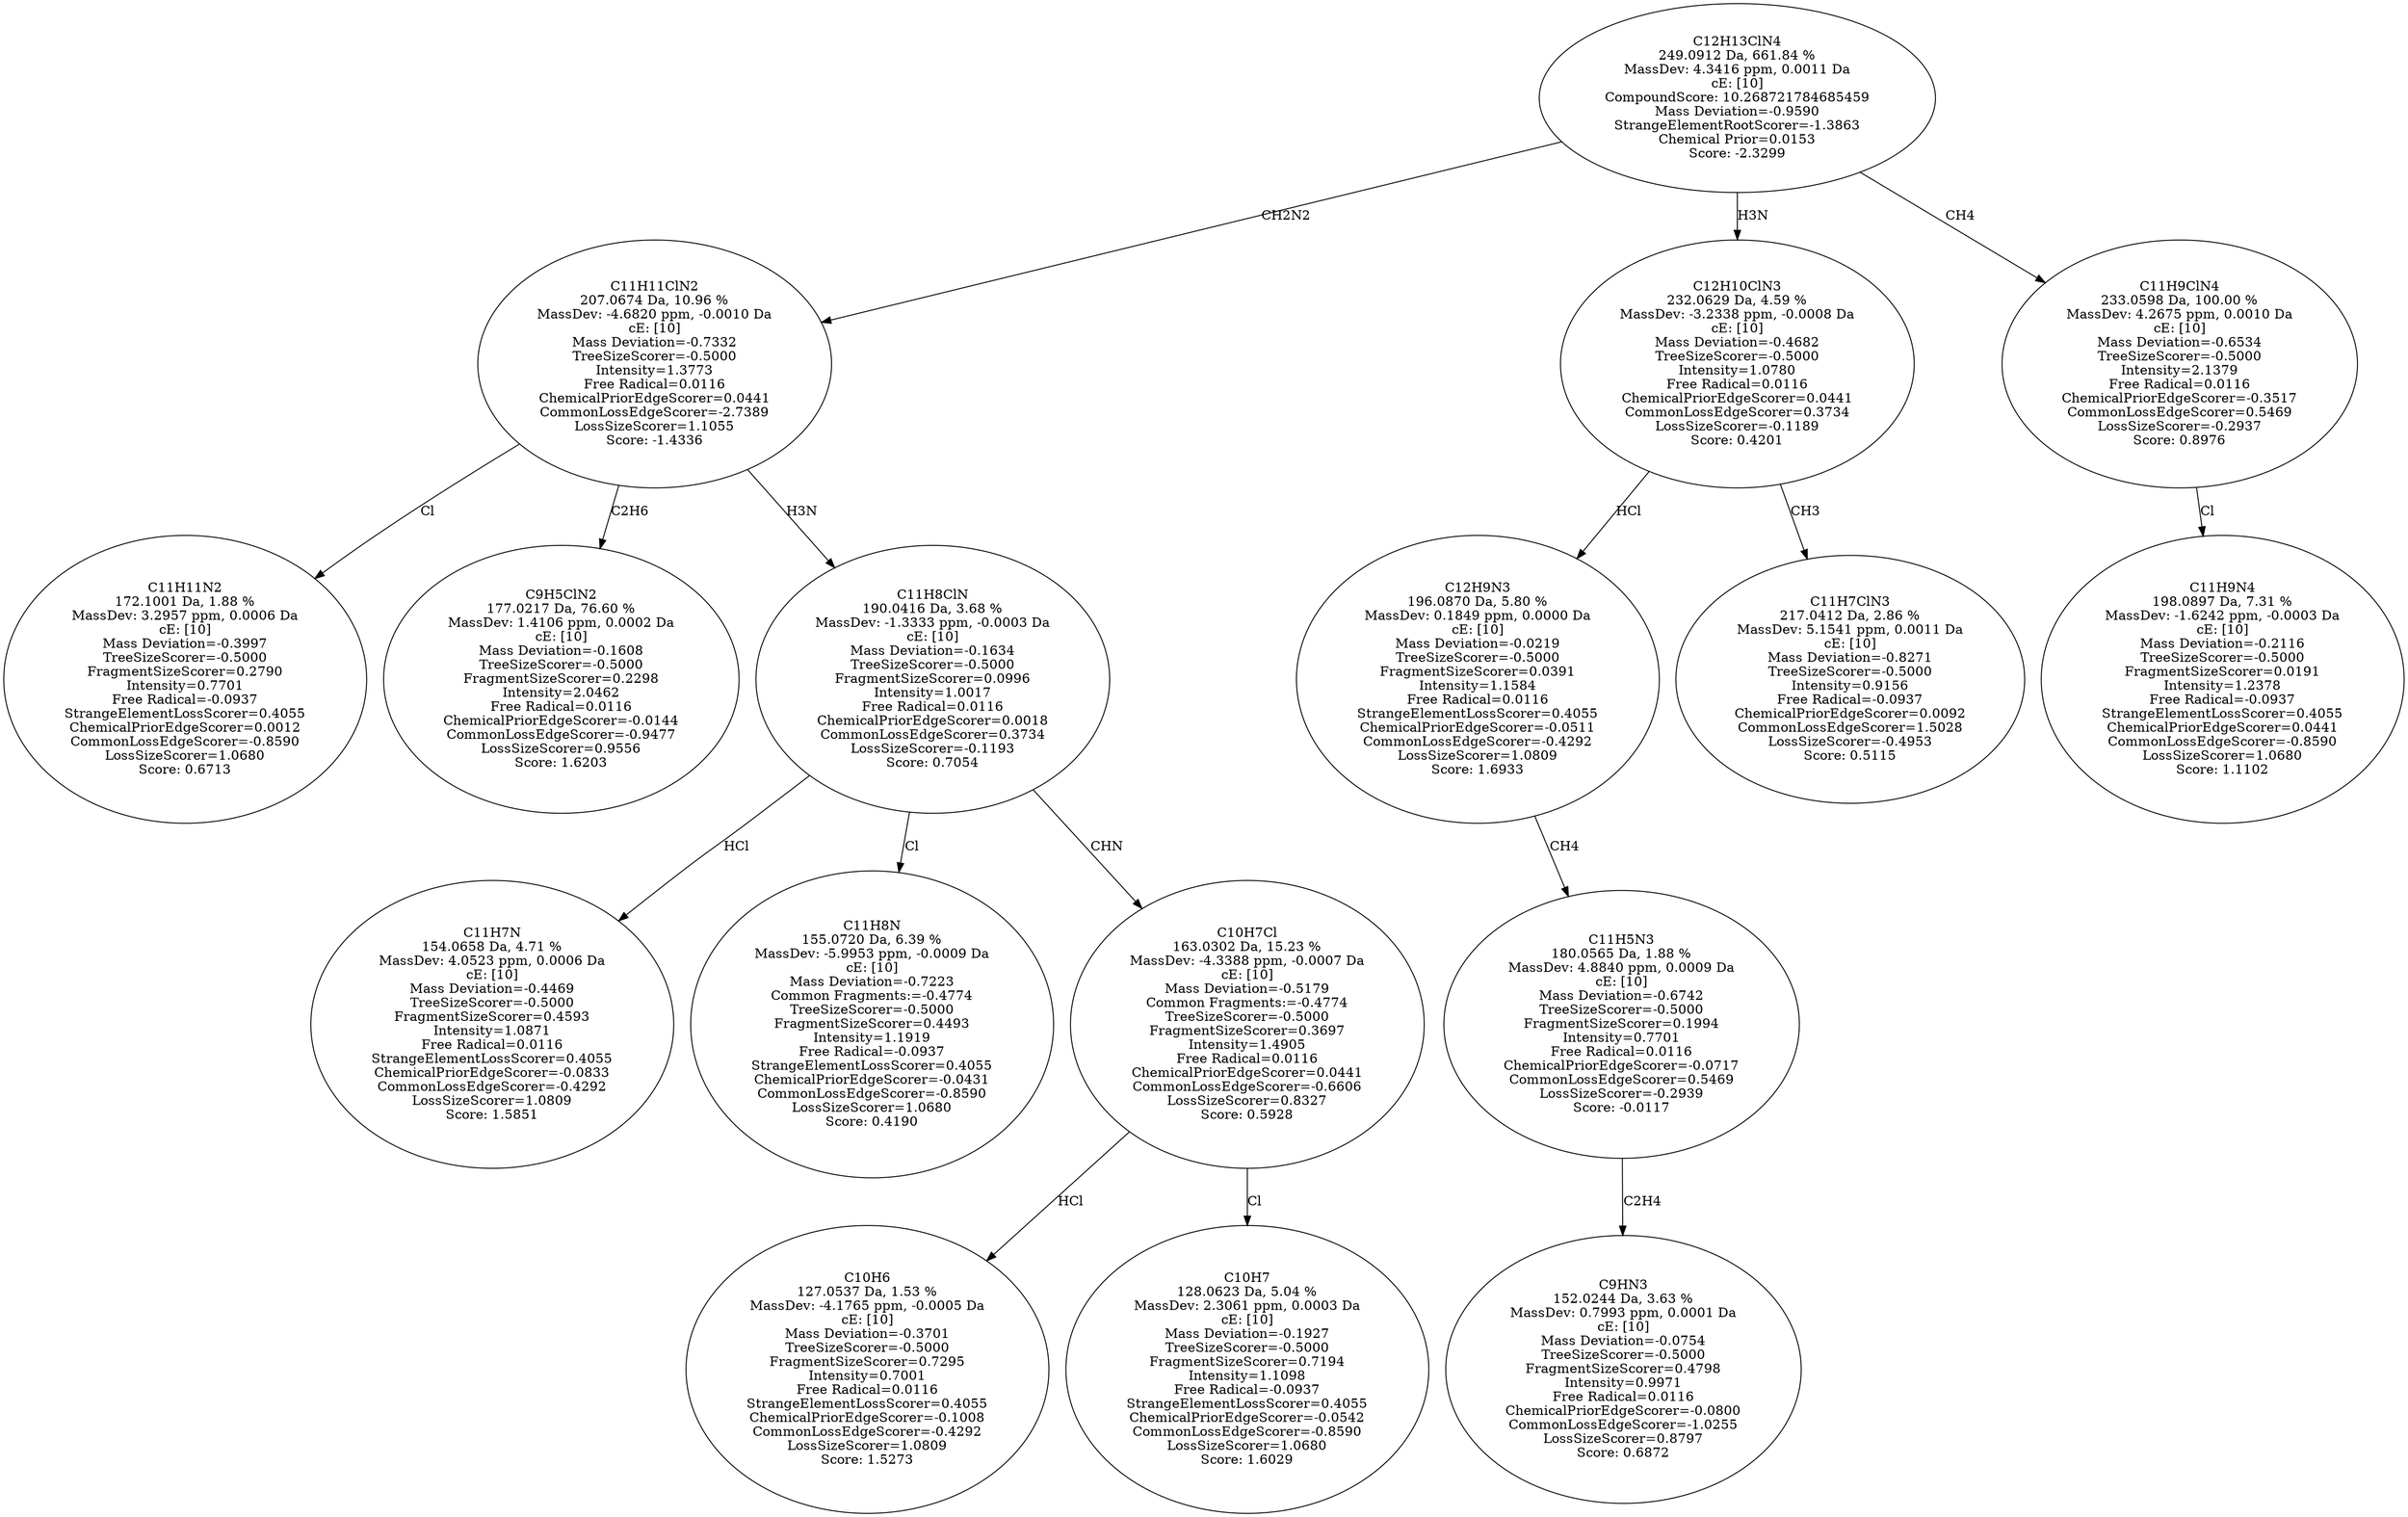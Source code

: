 strict digraph {
v1 [label="C11H11N2\n172.1001 Da, 1.88 %\nMassDev: 3.2957 ppm, 0.0006 Da\ncE: [10]\nMass Deviation=-0.3997\nTreeSizeScorer=-0.5000\nFragmentSizeScorer=0.2790\nIntensity=0.7701\nFree Radical=-0.0937\nStrangeElementLossScorer=0.4055\nChemicalPriorEdgeScorer=0.0012\nCommonLossEdgeScorer=-0.8590\nLossSizeScorer=1.0680\nScore: 0.6713"];
v2 [label="C9H5ClN2\n177.0217 Da, 76.60 %\nMassDev: 1.4106 ppm, 0.0002 Da\ncE: [10]\nMass Deviation=-0.1608\nTreeSizeScorer=-0.5000\nFragmentSizeScorer=0.2298\nIntensity=2.0462\nFree Radical=0.0116\nChemicalPriorEdgeScorer=-0.0144\nCommonLossEdgeScorer=-0.9477\nLossSizeScorer=0.9556\nScore: 1.6203"];
v3 [label="C11H7N\n154.0658 Da, 4.71 %\nMassDev: 4.0523 ppm, 0.0006 Da\ncE: [10]\nMass Deviation=-0.4469\nTreeSizeScorer=-0.5000\nFragmentSizeScorer=0.4593\nIntensity=1.0871\nFree Radical=0.0116\nStrangeElementLossScorer=0.4055\nChemicalPriorEdgeScorer=-0.0833\nCommonLossEdgeScorer=-0.4292\nLossSizeScorer=1.0809\nScore: 1.5851"];
v4 [label="C11H8N\n155.0720 Da, 6.39 %\nMassDev: -5.9953 ppm, -0.0009 Da\ncE: [10]\nMass Deviation=-0.7223\nCommon Fragments:=-0.4774\nTreeSizeScorer=-0.5000\nFragmentSizeScorer=0.4493\nIntensity=1.1919\nFree Radical=-0.0937\nStrangeElementLossScorer=0.4055\nChemicalPriorEdgeScorer=-0.0431\nCommonLossEdgeScorer=-0.8590\nLossSizeScorer=1.0680\nScore: 0.4190"];
v5 [label="C10H6\n127.0537 Da, 1.53 %\nMassDev: -4.1765 ppm, -0.0005 Da\ncE: [10]\nMass Deviation=-0.3701\nTreeSizeScorer=-0.5000\nFragmentSizeScorer=0.7295\nIntensity=0.7001\nFree Radical=0.0116\nStrangeElementLossScorer=0.4055\nChemicalPriorEdgeScorer=-0.1008\nCommonLossEdgeScorer=-0.4292\nLossSizeScorer=1.0809\nScore: 1.5273"];
v6 [label="C10H7\n128.0623 Da, 5.04 %\nMassDev: 2.3061 ppm, 0.0003 Da\ncE: [10]\nMass Deviation=-0.1927\nTreeSizeScorer=-0.5000\nFragmentSizeScorer=0.7194\nIntensity=1.1098\nFree Radical=-0.0937\nStrangeElementLossScorer=0.4055\nChemicalPriorEdgeScorer=-0.0542\nCommonLossEdgeScorer=-0.8590\nLossSizeScorer=1.0680\nScore: 1.6029"];
v7 [label="C10H7Cl\n163.0302 Da, 15.23 %\nMassDev: -4.3388 ppm, -0.0007 Da\ncE: [10]\nMass Deviation=-0.5179\nCommon Fragments:=-0.4774\nTreeSizeScorer=-0.5000\nFragmentSizeScorer=0.3697\nIntensity=1.4905\nFree Radical=0.0116\nChemicalPriorEdgeScorer=0.0441\nCommonLossEdgeScorer=-0.6606\nLossSizeScorer=0.8327\nScore: 0.5928"];
v8 [label="C11H8ClN\n190.0416 Da, 3.68 %\nMassDev: -1.3333 ppm, -0.0003 Da\ncE: [10]\nMass Deviation=-0.1634\nTreeSizeScorer=-0.5000\nFragmentSizeScorer=0.0996\nIntensity=1.0017\nFree Radical=0.0116\nChemicalPriorEdgeScorer=0.0018\nCommonLossEdgeScorer=0.3734\nLossSizeScorer=-0.1193\nScore: 0.7054"];
v9 [label="C11H11ClN2\n207.0674 Da, 10.96 %\nMassDev: -4.6820 ppm, -0.0010 Da\ncE: [10]\nMass Deviation=-0.7332\nTreeSizeScorer=-0.5000\nIntensity=1.3773\nFree Radical=0.0116\nChemicalPriorEdgeScorer=0.0441\nCommonLossEdgeScorer=-2.7389\nLossSizeScorer=1.1055\nScore: -1.4336"];
v10 [label="C9HN3\n152.0244 Da, 3.63 %\nMassDev: 0.7993 ppm, 0.0001 Da\ncE: [10]\nMass Deviation=-0.0754\nTreeSizeScorer=-0.5000\nFragmentSizeScorer=0.4798\nIntensity=0.9971\nFree Radical=0.0116\nChemicalPriorEdgeScorer=-0.0800\nCommonLossEdgeScorer=-1.0255\nLossSizeScorer=0.8797\nScore: 0.6872"];
v11 [label="C11H5N3\n180.0565 Da, 1.88 %\nMassDev: 4.8840 ppm, 0.0009 Da\ncE: [10]\nMass Deviation=-0.6742\nTreeSizeScorer=-0.5000\nFragmentSizeScorer=0.1994\nIntensity=0.7701\nFree Radical=0.0116\nChemicalPriorEdgeScorer=-0.0717\nCommonLossEdgeScorer=0.5469\nLossSizeScorer=-0.2939\nScore: -0.0117"];
v12 [label="C12H9N3\n196.0870 Da, 5.80 %\nMassDev: 0.1849 ppm, 0.0000 Da\ncE: [10]\nMass Deviation=-0.0219\nTreeSizeScorer=-0.5000\nFragmentSizeScorer=0.0391\nIntensity=1.1584\nFree Radical=0.0116\nStrangeElementLossScorer=0.4055\nChemicalPriorEdgeScorer=-0.0511\nCommonLossEdgeScorer=-0.4292\nLossSizeScorer=1.0809\nScore: 1.6933"];
v13 [label="C11H7ClN3\n217.0412 Da, 2.86 %\nMassDev: 5.1541 ppm, 0.0011 Da\ncE: [10]\nMass Deviation=-0.8271\nTreeSizeScorer=-0.5000\nIntensity=0.9156\nFree Radical=-0.0937\nChemicalPriorEdgeScorer=0.0092\nCommonLossEdgeScorer=1.5028\nLossSizeScorer=-0.4953\nScore: 0.5115"];
v14 [label="C12H10ClN3\n232.0629 Da, 4.59 %\nMassDev: -3.2338 ppm, -0.0008 Da\ncE: [10]\nMass Deviation=-0.4682\nTreeSizeScorer=-0.5000\nIntensity=1.0780\nFree Radical=0.0116\nChemicalPriorEdgeScorer=0.0441\nCommonLossEdgeScorer=0.3734\nLossSizeScorer=-0.1189\nScore: 0.4201"];
v15 [label="C11H9N4\n198.0897 Da, 7.31 %\nMassDev: -1.6242 ppm, -0.0003 Da\ncE: [10]\nMass Deviation=-0.2116\nTreeSizeScorer=-0.5000\nFragmentSizeScorer=0.0191\nIntensity=1.2378\nFree Radical=-0.0937\nStrangeElementLossScorer=0.4055\nChemicalPriorEdgeScorer=0.0441\nCommonLossEdgeScorer=-0.8590\nLossSizeScorer=1.0680\nScore: 1.1102"];
v16 [label="C11H9ClN4\n233.0598 Da, 100.00 %\nMassDev: 4.2675 ppm, 0.0010 Da\ncE: [10]\nMass Deviation=-0.6534\nTreeSizeScorer=-0.5000\nIntensity=2.1379\nFree Radical=0.0116\nChemicalPriorEdgeScorer=-0.3517\nCommonLossEdgeScorer=0.5469\nLossSizeScorer=-0.2937\nScore: 0.8976"];
v17 [label="C12H13ClN4\n249.0912 Da, 661.84 %\nMassDev: 4.3416 ppm, 0.0011 Da\ncE: [10]\nCompoundScore: 10.268721784685459\nMass Deviation=-0.9590\nStrangeElementRootScorer=-1.3863\nChemical Prior=0.0153\nScore: -2.3299"];
v9 -> v1 [label="Cl"];
v9 -> v2 [label="C2H6"];
v8 -> v3 [label="HCl"];
v8 -> v4 [label="Cl"];
v7 -> v5 [label="HCl"];
v7 -> v6 [label="Cl"];
v8 -> v7 [label="CHN"];
v9 -> v8 [label="H3N"];
v17 -> v9 [label="CH2N2"];
v11 -> v10 [label="C2H4"];
v12 -> v11 [label="CH4"];
v14 -> v12 [label="HCl"];
v14 -> v13 [label="CH3"];
v17 -> v14 [label="H3N"];
v16 -> v15 [label="Cl"];
v17 -> v16 [label="CH4"];
}